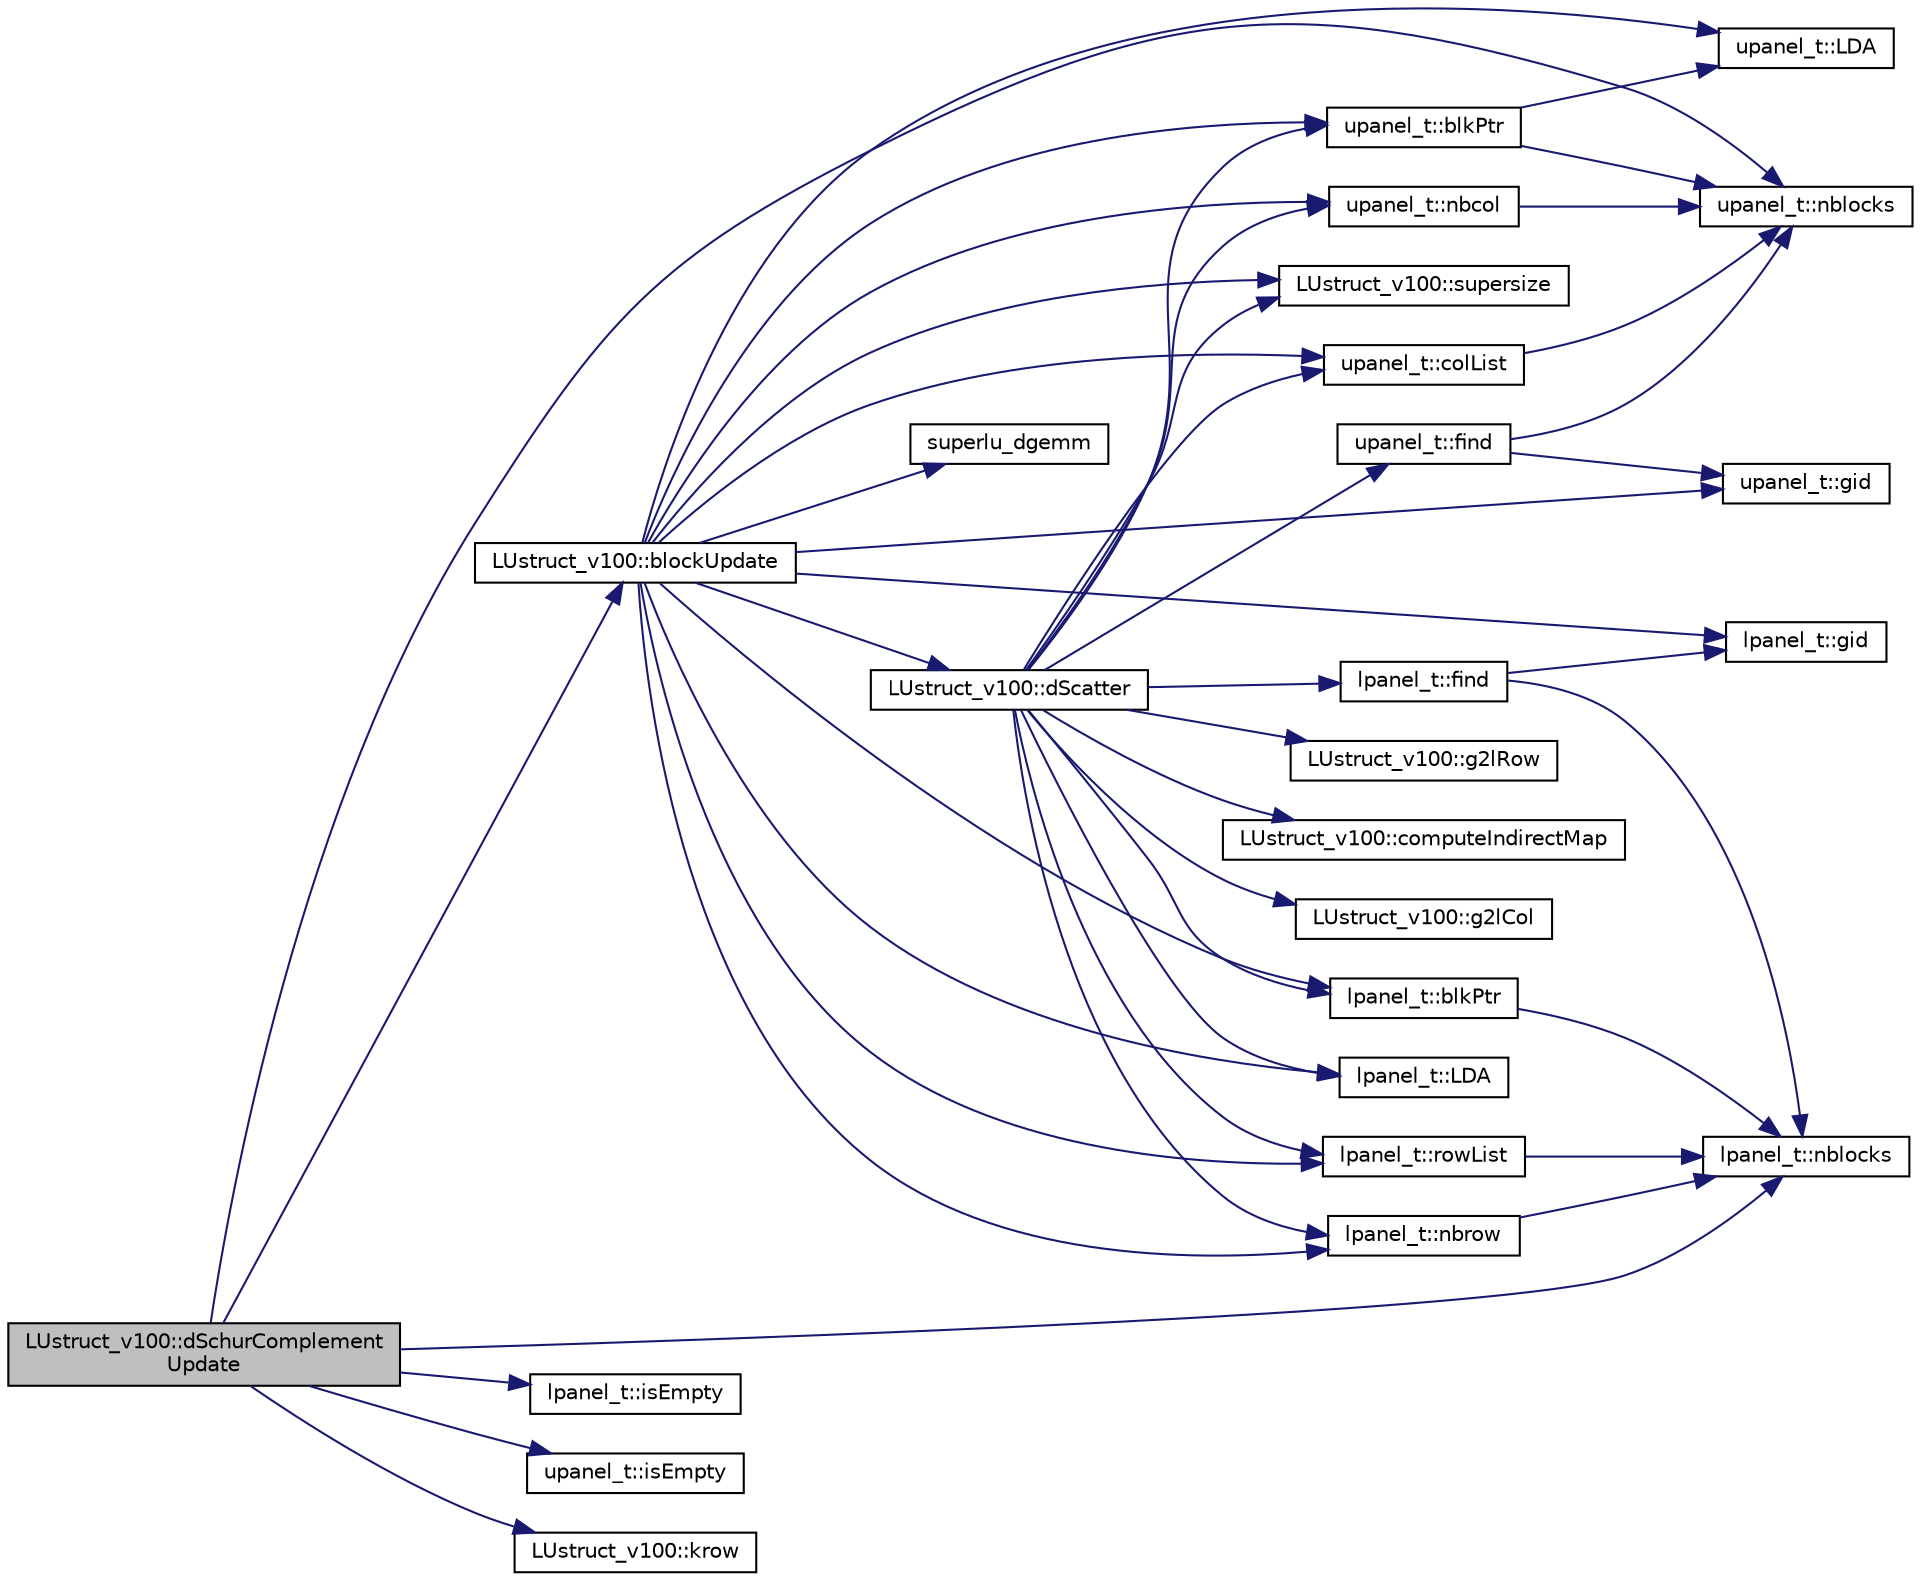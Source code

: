 digraph "LUstruct_v100::dSchurComplementUpdate"
{
 // LATEX_PDF_SIZE
  edge [fontname="Helvetica",fontsize="10",labelfontname="Helvetica",labelfontsize="10"];
  node [fontname="Helvetica",fontsize="10",shape=record];
  rankdir="LR";
  Node1 [label="LUstruct_v100::dSchurComplement\lUpdate",height=0.2,width=0.4,color="black", fillcolor="grey75", style="filled", fontcolor="black",tooltip=" "];
  Node1 -> Node2 [color="midnightblue",fontsize="10",style="solid",fontname="Helvetica"];
  Node2 [label="LUstruct_v100::blockUpdate",height=0.2,width=0.4,color="black", fillcolor="white", style="filled",URL="$structLUstruct__v100.html#a7abea9f9bf0cbd0f0f0cae3b884cfecb",tooltip=" "];
  Node2 -> Node3 [color="midnightblue",fontsize="10",style="solid",fontname="Helvetica"];
  Node3 [label="lpanel_t::blkPtr",height=0.2,width=0.4,color="black", fillcolor="white", style="filled",URL="$classlpanel__t.html#a8f15374f4da0d015ee3d0e2e8d8f1c8e",tooltip=" "];
  Node3 -> Node4 [color="midnightblue",fontsize="10",style="solid",fontname="Helvetica"];
  Node4 [label="lpanel_t::nblocks",height=0.2,width=0.4,color="black", fillcolor="white", style="filled",URL="$classlpanel__t.html#a4ed76fddcdf91f607379e540f5bf472e",tooltip=" "];
  Node2 -> Node5 [color="midnightblue",fontsize="10",style="solid",fontname="Helvetica"];
  Node5 [label="upanel_t::blkPtr",height=0.2,width=0.4,color="black", fillcolor="white", style="filled",URL="$classupanel__t.html#ae38540c2094edfde81c572884917ab35",tooltip=" "];
  Node5 -> Node6 [color="midnightblue",fontsize="10",style="solid",fontname="Helvetica"];
  Node6 [label="upanel_t::LDA",height=0.2,width=0.4,color="black", fillcolor="white", style="filled",URL="$classupanel__t.html#a059f730a6636e4042daf3f2e5a6b70d8",tooltip=" "];
  Node5 -> Node7 [color="midnightblue",fontsize="10",style="solid",fontname="Helvetica"];
  Node7 [label="upanel_t::nblocks",height=0.2,width=0.4,color="black", fillcolor="white", style="filled",URL="$classupanel__t.html#a4af07a416919f0fb377d99db018cd649",tooltip=" "];
  Node2 -> Node8 [color="midnightblue",fontsize="10",style="solid",fontname="Helvetica"];
  Node8 [label="upanel_t::colList",height=0.2,width=0.4,color="black", fillcolor="white", style="filled",URL="$classupanel__t.html#a35269da177d1920c77c1fd7b8c108a8a",tooltip=" "];
  Node8 -> Node7 [color="midnightblue",fontsize="10",style="solid",fontname="Helvetica"];
  Node2 -> Node9 [color="midnightblue",fontsize="10",style="solid",fontname="Helvetica"];
  Node9 [label="LUstruct_v100::dScatter",height=0.2,width=0.4,color="black", fillcolor="white", style="filled",URL="$structLUstruct__v100.html#afdca951433ef866b953f0df6f653e7f1",tooltip=" "];
  Node9 -> Node3 [color="midnightblue",fontsize="10",style="solid",fontname="Helvetica"];
  Node9 -> Node5 [color="midnightblue",fontsize="10",style="solid",fontname="Helvetica"];
  Node9 -> Node8 [color="midnightblue",fontsize="10",style="solid",fontname="Helvetica"];
  Node9 -> Node10 [color="midnightblue",fontsize="10",style="solid",fontname="Helvetica"];
  Node10 [label="LUstruct_v100::computeIndirectMap",height=0.2,width=0.4,color="black", fillcolor="white", style="filled",URL="$structLUstruct__v100.html#ad2091002c2d80feccdd8f88057cb0c44",tooltip=" "];
  Node9 -> Node11 [color="midnightblue",fontsize="10",style="solid",fontname="Helvetica"];
  Node11 [label="lpanel_t::find",height=0.2,width=0.4,color="black", fillcolor="white", style="filled",URL="$classlpanel__t.html#a853a96b8d7027f9545d713ab33079944",tooltip=" "];
  Node11 -> Node12 [color="midnightblue",fontsize="10",style="solid",fontname="Helvetica"];
  Node12 [label="lpanel_t::gid",height=0.2,width=0.4,color="black", fillcolor="white", style="filled",URL="$classlpanel__t.html#a146ee60d33b02a8469647e5a04d9f93c",tooltip=" "];
  Node11 -> Node4 [color="midnightblue",fontsize="10",style="solid",fontname="Helvetica"];
  Node9 -> Node13 [color="midnightblue",fontsize="10",style="solid",fontname="Helvetica"];
  Node13 [label="upanel_t::find",height=0.2,width=0.4,color="black", fillcolor="white", style="filled",URL="$classupanel__t.html#a94dcedab731da3e4fb1c6b8e1f794b40",tooltip=" "];
  Node13 -> Node14 [color="midnightblue",fontsize="10",style="solid",fontname="Helvetica"];
  Node14 [label="upanel_t::gid",height=0.2,width=0.4,color="black", fillcolor="white", style="filled",URL="$classupanel__t.html#a8232b45a6cce27d361c15fe08603ca8a",tooltip=" "];
  Node13 -> Node7 [color="midnightblue",fontsize="10",style="solid",fontname="Helvetica"];
  Node9 -> Node15 [color="midnightblue",fontsize="10",style="solid",fontname="Helvetica"];
  Node15 [label="LUstruct_v100::g2lCol",height=0.2,width=0.4,color="black", fillcolor="white", style="filled",URL="$structLUstruct__v100.html#a993d7187df11e447c03c37c98e0d5c96",tooltip=" "];
  Node9 -> Node16 [color="midnightblue",fontsize="10",style="solid",fontname="Helvetica"];
  Node16 [label="LUstruct_v100::g2lRow",height=0.2,width=0.4,color="black", fillcolor="white", style="filled",URL="$structLUstruct__v100.html#ae36c16c5462cfc1b5e1f321c329180d7",tooltip=" "];
  Node9 -> Node17 [color="midnightblue",fontsize="10",style="solid",fontname="Helvetica"];
  Node17 [label="lpanel_t::LDA",height=0.2,width=0.4,color="black", fillcolor="white", style="filled",URL="$classlpanel__t.html#a1b72b77664c68fa09bafa58287794f03",tooltip=" "];
  Node9 -> Node18 [color="midnightblue",fontsize="10",style="solid",fontname="Helvetica"];
  Node18 [label="upanel_t::nbcol",height=0.2,width=0.4,color="black", fillcolor="white", style="filled",URL="$classupanel__t.html#a16463cfd0266841a05f651231821f93b",tooltip=" "];
  Node18 -> Node7 [color="midnightblue",fontsize="10",style="solid",fontname="Helvetica"];
  Node9 -> Node19 [color="midnightblue",fontsize="10",style="solid",fontname="Helvetica"];
  Node19 [label="lpanel_t::nbrow",height=0.2,width=0.4,color="black", fillcolor="white", style="filled",URL="$classlpanel__t.html#a1e8a9a0d94a51dba54af448c3e858e03",tooltip=" "];
  Node19 -> Node4 [color="midnightblue",fontsize="10",style="solid",fontname="Helvetica"];
  Node9 -> Node20 [color="midnightblue",fontsize="10",style="solid",fontname="Helvetica"];
  Node20 [label="lpanel_t::rowList",height=0.2,width=0.4,color="black", fillcolor="white", style="filled",URL="$classlpanel__t.html#a2883d3d919d80cc2bf1a81baee0ab5c0",tooltip=" "];
  Node20 -> Node4 [color="midnightblue",fontsize="10",style="solid",fontname="Helvetica"];
  Node9 -> Node21 [color="midnightblue",fontsize="10",style="solid",fontname="Helvetica"];
  Node21 [label="LUstruct_v100::supersize",height=0.2,width=0.4,color="black", fillcolor="white", style="filled",URL="$structLUstruct__v100.html#a0636579295288ec8d6e45592fa185635",tooltip=" "];
  Node2 -> Node12 [color="midnightblue",fontsize="10",style="solid",fontname="Helvetica"];
  Node2 -> Node14 [color="midnightblue",fontsize="10",style="solid",fontname="Helvetica"];
  Node2 -> Node17 [color="midnightblue",fontsize="10",style="solid",fontname="Helvetica"];
  Node2 -> Node6 [color="midnightblue",fontsize="10",style="solid",fontname="Helvetica"];
  Node2 -> Node18 [color="midnightblue",fontsize="10",style="solid",fontname="Helvetica"];
  Node2 -> Node19 [color="midnightblue",fontsize="10",style="solid",fontname="Helvetica"];
  Node2 -> Node20 [color="midnightblue",fontsize="10",style="solid",fontname="Helvetica"];
  Node2 -> Node22 [color="midnightblue",fontsize="10",style="solid",fontname="Helvetica"];
  Node22 [label="superlu_dgemm",height=0.2,width=0.4,color="black", fillcolor="white", style="filled",URL="$superlu__ddefs_8h.html#aba1a87ca3f794ee87dfc792bedb1a7b3",tooltip=" "];
  Node2 -> Node21 [color="midnightblue",fontsize="10",style="solid",fontname="Helvetica"];
  Node1 -> Node23 [color="midnightblue",fontsize="10",style="solid",fontname="Helvetica"];
  Node23 [label="lpanel_t::isEmpty",height=0.2,width=0.4,color="black", fillcolor="white", style="filled",URL="$classlpanel__t.html#a000347ece888010fe9d35bb947810232",tooltip=" "];
  Node1 -> Node24 [color="midnightblue",fontsize="10",style="solid",fontname="Helvetica"];
  Node24 [label="upanel_t::isEmpty",height=0.2,width=0.4,color="black", fillcolor="white", style="filled",URL="$classupanel__t.html#a80066874decec3ee7585ac9b58c18da1",tooltip=" "];
  Node1 -> Node25 [color="midnightblue",fontsize="10",style="solid",fontname="Helvetica"];
  Node25 [label="LUstruct_v100::krow",height=0.2,width=0.4,color="black", fillcolor="white", style="filled",URL="$structLUstruct__v100.html#a763e27474c3d9044b15e8768d99bcb34",tooltip=" "];
  Node1 -> Node4 [color="midnightblue",fontsize="10",style="solid",fontname="Helvetica"];
  Node1 -> Node7 [color="midnightblue",fontsize="10",style="solid",fontname="Helvetica"];
}
